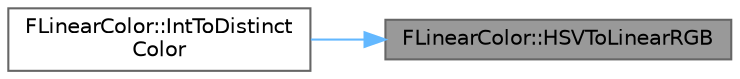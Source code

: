 digraph "FLinearColor::HSVToLinearRGB"
{
 // INTERACTIVE_SVG=YES
 // LATEX_PDF_SIZE
  bgcolor="transparent";
  edge [fontname=Helvetica,fontsize=10,labelfontname=Helvetica,labelfontsize=10];
  node [fontname=Helvetica,fontsize=10,shape=box,height=0.2,width=0.4];
  rankdir="RL";
  Node1 [id="Node000001",label="FLinearColor::HSVToLinearRGB",height=0.2,width=0.4,color="gray40", fillcolor="grey60", style="filled", fontcolor="black",tooltip="Converts an HSV color to a linear space RGB color."];
  Node1 -> Node2 [id="edge1_Node000001_Node000002",dir="back",color="steelblue1",style="solid",tooltip=" "];
  Node2 [id="Node000002",label="FLinearColor::IntToDistinct\lColor",height=0.2,width=0.4,color="grey40", fillcolor="white", style="filled",URL="$d5/dd9/structFLinearColor.html#a4c1597b87cc49b29caac9ea6b91fef48",tooltip="Helper function to generate distinct colors from a sequence of integers where each integer increment ..."];
}
